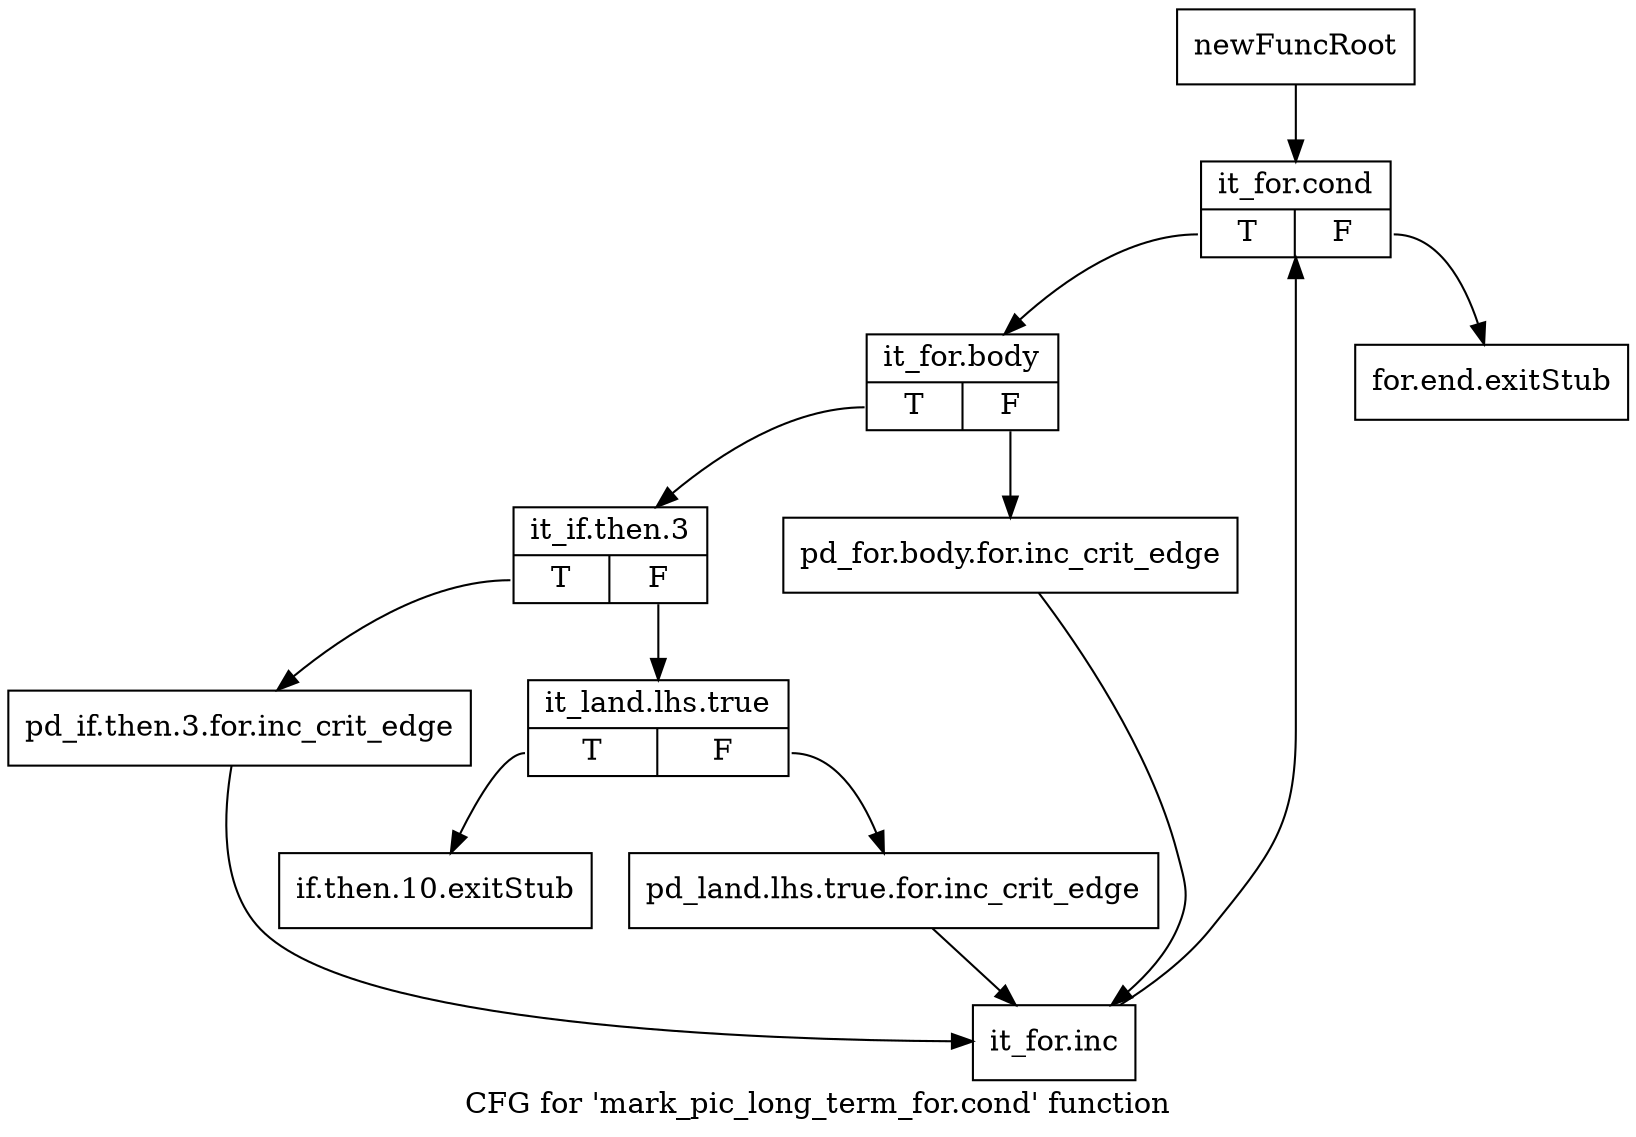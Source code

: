 digraph "CFG for 'mark_pic_long_term_for.cond' function" {
	label="CFG for 'mark_pic_long_term_for.cond' function";

	Node0x2569270 [shape=record,label="{newFuncRoot}"];
	Node0x2569270 -> Node0x25714c0;
	Node0x2571420 [shape=record,label="{for.end.exitStub}"];
	Node0x2571470 [shape=record,label="{if.then.10.exitStub}"];
	Node0x25714c0 [shape=record,label="{it_for.cond|{<s0>T|<s1>F}}"];
	Node0x25714c0:s0 -> Node0x2571510;
	Node0x25714c0:s1 -> Node0x2571420;
	Node0x2571510 [shape=record,label="{it_for.body|{<s0>T|<s1>F}}"];
	Node0x2571510:s0 -> Node0x25715b0;
	Node0x2571510:s1 -> Node0x2571560;
	Node0x2571560 [shape=record,label="{pd_for.body.for.inc_crit_edge}"];
	Node0x2571560 -> Node0x256fa10;
	Node0x25715b0 [shape=record,label="{it_if.then.3|{<s0>T|<s1>F}}"];
	Node0x25715b0:s0 -> Node0x256f9c0;
	Node0x25715b0:s1 -> Node0x2571600;
	Node0x2571600 [shape=record,label="{it_land.lhs.true|{<s0>T|<s1>F}}"];
	Node0x2571600:s0 -> Node0x2571470;
	Node0x2571600:s1 -> Node0x256f970;
	Node0x256f970 [shape=record,label="{pd_land.lhs.true.for.inc_crit_edge}"];
	Node0x256f970 -> Node0x256fa10;
	Node0x256f9c0 [shape=record,label="{pd_if.then.3.for.inc_crit_edge}"];
	Node0x256f9c0 -> Node0x256fa10;
	Node0x256fa10 [shape=record,label="{it_for.inc}"];
	Node0x256fa10 -> Node0x25714c0;
}
